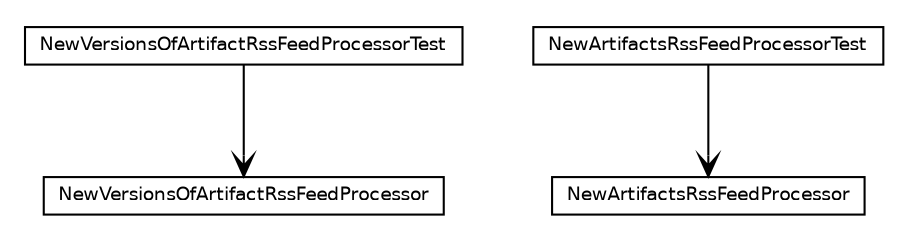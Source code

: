 #!/usr/local/bin/dot
#
# Class diagram 
# Generated by UmlGraph version 4.6 (http://www.spinellis.gr/sw/umlgraph)
#

digraph G {
	edge [fontname="Helvetica",fontsize=10,labelfontname="Helvetica",labelfontsize=10];
	node [fontname="Helvetica",fontsize=10,shape=plaintext];
	// org.apache.archiva.rss.processor.NewVersionsOfArtifactRssFeedProcessorTest
	c9807 [label=<<table border="0" cellborder="1" cellspacing="0" cellpadding="2" port="p" href="./NewVersionsOfArtifactRssFeedProcessorTest.html">
		<tr><td><table border="0" cellspacing="0" cellpadding="1">
			<tr><td> NewVersionsOfArtifactRssFeedProcessorTest </td></tr>
		</table></td></tr>
		</table>>, fontname="Helvetica", fontcolor="black", fontsize=9.0];
	// org.apache.archiva.rss.processor.NewArtifactsRssFeedProcessorTest
	c9808 [label=<<table border="0" cellborder="1" cellspacing="0" cellpadding="2" port="p" href="./NewArtifactsRssFeedProcessorTest.html">
		<tr><td><table border="0" cellspacing="0" cellpadding="1">
			<tr><td> NewArtifactsRssFeedProcessorTest </td></tr>
		</table></td></tr>
		</table>>, fontname="Helvetica", fontcolor="black", fontsize=9.0];
	// org.apache.archiva.rss.processor.NewVersionsOfArtifactRssFeedProcessorTest NAVASSOC org.apache.archiva.rss.processor.NewVersionsOfArtifactRssFeedProcessor
	c9807:p -> c9814:p [taillabel="", label="", headlabel="", fontname="Helvetica", fontcolor="black", fontsize=10.0, color="black", arrowhead=open];
	// org.apache.archiva.rss.processor.NewArtifactsRssFeedProcessorTest NAVASSOC org.apache.archiva.rss.processor.NewArtifactsRssFeedProcessor
	c9808:p -> c9815:p [taillabel="", label="", headlabel="", fontname="Helvetica", fontcolor="black", fontsize=10.0, color="black", arrowhead=open];
	// org.apache.archiva.rss.processor.NewVersionsOfArtifactRssFeedProcessor
	c9814 [label=<<table border="0" cellborder="1" cellspacing="0" cellpadding="2" port="p" href="http://java.sun.com/j2se/1.4.2/docs/api/org/apache/archiva/rss/processor/NewVersionsOfArtifactRssFeedProcessor.html">
		<tr><td><table border="0" cellspacing="0" cellpadding="1">
			<tr><td> NewVersionsOfArtifactRssFeedProcessor </td></tr>
		</table></td></tr>
		</table>>, fontname="Helvetica", fontcolor="black", fontsize=9.0];
	// org.apache.archiva.rss.processor.NewArtifactsRssFeedProcessor
	c9815 [label=<<table border="0" cellborder="1" cellspacing="0" cellpadding="2" port="p" href="http://java.sun.com/j2se/1.4.2/docs/api/org/apache/archiva/rss/processor/NewArtifactsRssFeedProcessor.html">
		<tr><td><table border="0" cellspacing="0" cellpadding="1">
			<tr><td> NewArtifactsRssFeedProcessor </td></tr>
		</table></td></tr>
		</table>>, fontname="Helvetica", fontcolor="black", fontsize=9.0];
}

